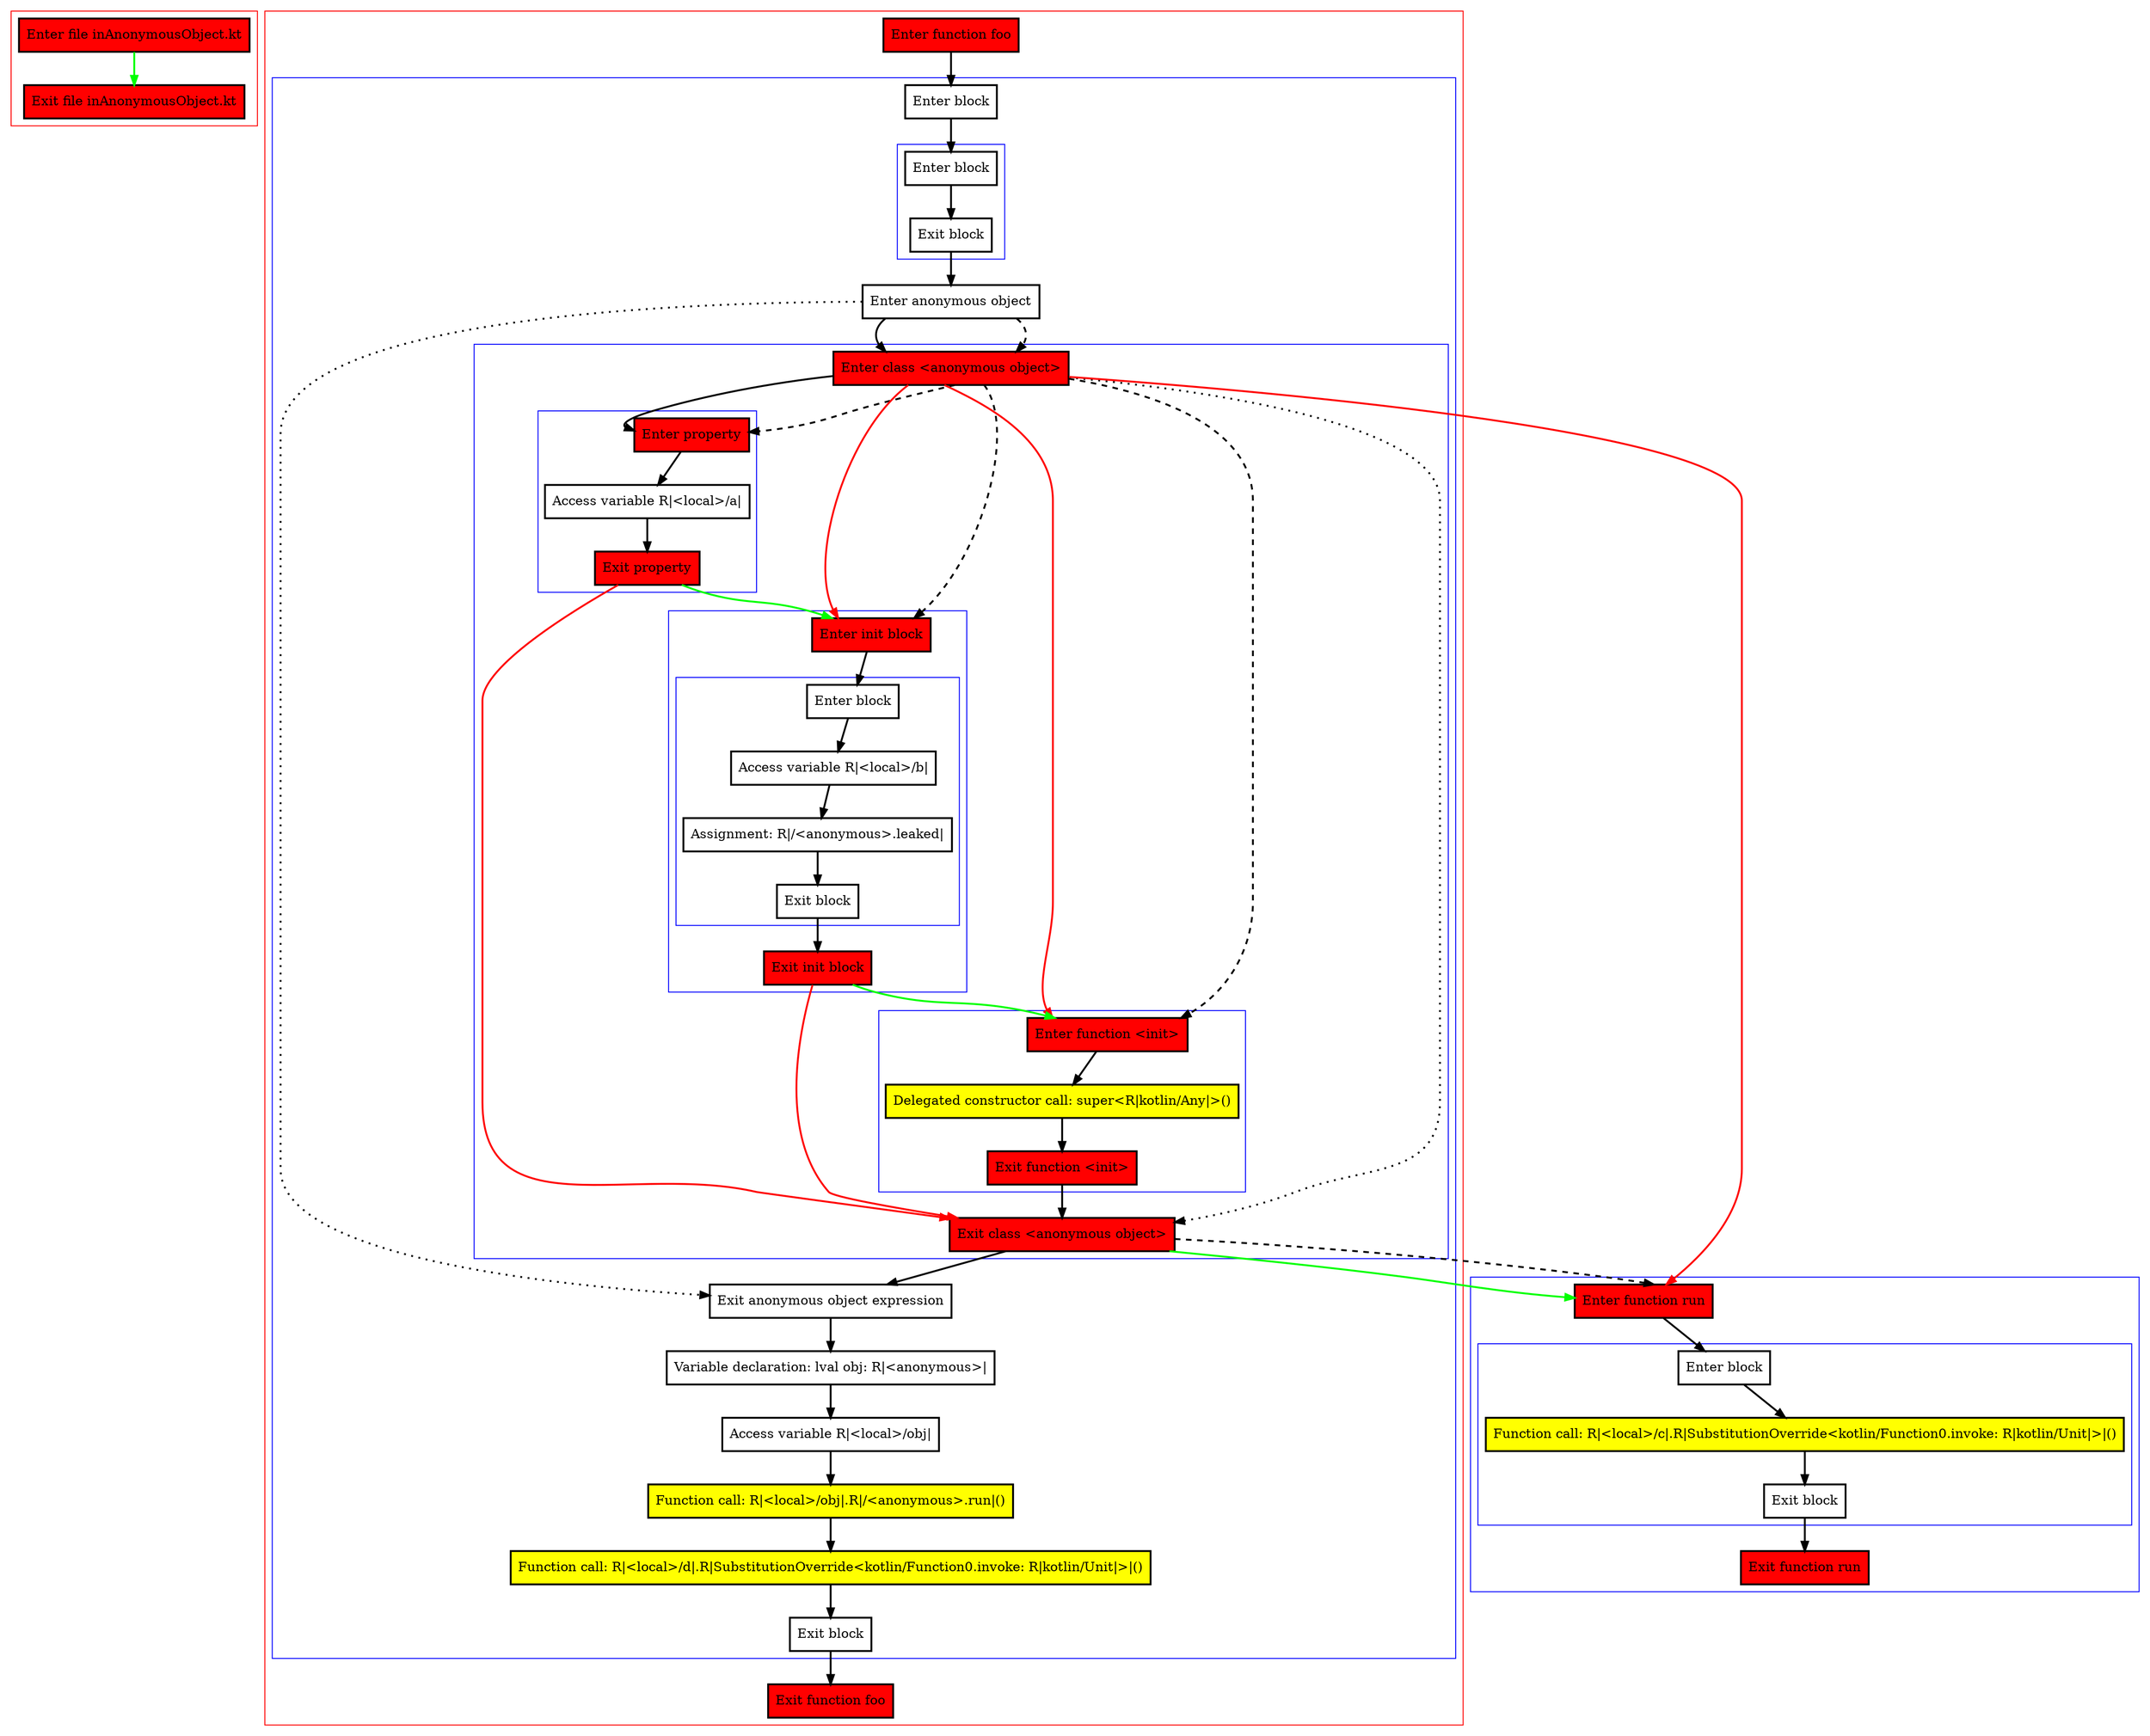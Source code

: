 digraph inAnonymousObject_kt {
    graph [nodesep=3]
    node [shape=box penwidth=2]
    edge [penwidth=2]

    subgraph cluster_0 {
        color=red
        0 [label="Enter file inAnonymousObject.kt" style="filled" fillcolor=red];
        1 [label="Exit file inAnonymousObject.kt" style="filled" fillcolor=red];
    }
    0 -> {1} [color=green];

    subgraph cluster_1 {
        color=red
        2 [label="Enter function foo" style="filled" fillcolor=red];
        subgraph cluster_2 {
            color=blue
            3 [label="Enter block"];
            subgraph cluster_3 {
                color=blue
                4 [label="Enter block"];
                5 [label="Exit block"];
            }
            6 [label="Enter anonymous object"];
            subgraph cluster_4 {
                color=blue
                7 [label="Enter class <anonymous object>" style="filled" fillcolor=red];
                subgraph cluster_5 {
                    color=blue
                    8 [label="Enter property" style="filled" fillcolor=red];
                    9 [label="Access variable R|<local>/a|"];
                    10 [label="Exit property" style="filled" fillcolor=red];
                }
                subgraph cluster_6 {
                    color=blue
                    11 [label="Enter init block" style="filled" fillcolor=red];
                    subgraph cluster_7 {
                        color=blue
                        12 [label="Enter block"];
                        13 [label="Access variable R|<local>/b|"];
                        14 [label="Assignment: R|/<anonymous>.leaked|"];
                        15 [label="Exit block"];
                    }
                    16 [label="Exit init block" style="filled" fillcolor=red];
                }
                subgraph cluster_8 {
                    color=blue
                    17 [label="Enter function <init>" style="filled" fillcolor=red];
                    18 [label="Delegated constructor call: super<R|kotlin/Any|>()" style="filled" fillcolor=yellow];
                    19 [label="Exit function <init>" style="filled" fillcolor=red];
                }
                20 [label="Exit class <anonymous object>" style="filled" fillcolor=red];
            }
            21 [label="Exit anonymous object expression"];
            22 [label="Variable declaration: lval obj: R|<anonymous>|"];
            23 [label="Access variable R|<local>/obj|"];
            24 [label="Function call: R|<local>/obj|.R|/<anonymous>.run|()" style="filled" fillcolor=yellow];
            25 [label="Function call: R|<local>/d|.R|SubstitutionOverride<kotlin/Function0.invoke: R|kotlin/Unit|>|()" style="filled" fillcolor=yellow];
            26 [label="Exit block"];
        }
        27 [label="Exit function foo" style="filled" fillcolor=red];
    }
    subgraph cluster_9 {
        color=blue
        28 [label="Enter function run" style="filled" fillcolor=red];
        subgraph cluster_10 {
            color=blue
            29 [label="Enter block"];
            30 [label="Function call: R|<local>/c|.R|SubstitutionOverride<kotlin/Function0.invoke: R|kotlin/Unit|>|()" style="filled" fillcolor=yellow];
            31 [label="Exit block"];
        }
        32 [label="Exit function run" style="filled" fillcolor=red];
    }
    2 -> {3};
    3 -> {4};
    4 -> {5};
    5 -> {6};
    6 -> {7};
    6 -> {21} [style=dotted];
    6 -> {7} [style=dashed];
    7 -> {8};
    7 -> {11 17 28} [color=red];
    7 -> {20} [style=dotted];
    7 -> {8 11 17} [style=dashed];
    8 -> {9};
    9 -> {10};
    10 -> {11} [color=green];
    10 -> {20} [color=red];
    11 -> {12};
    12 -> {13};
    13 -> {14};
    14 -> {15};
    15 -> {16};
    16 -> {17} [color=green];
    16 -> {20} [color=red];
    17 -> {18};
    18 -> {19};
    19 -> {20};
    20 -> {21};
    20 -> {28} [color=green];
    20 -> {28} [style=dashed];
    21 -> {22};
    22 -> {23};
    23 -> {24};
    24 -> {25};
    25 -> {26};
    26 -> {27};
    28 -> {29};
    29 -> {30};
    30 -> {31};
    31 -> {32};

}
